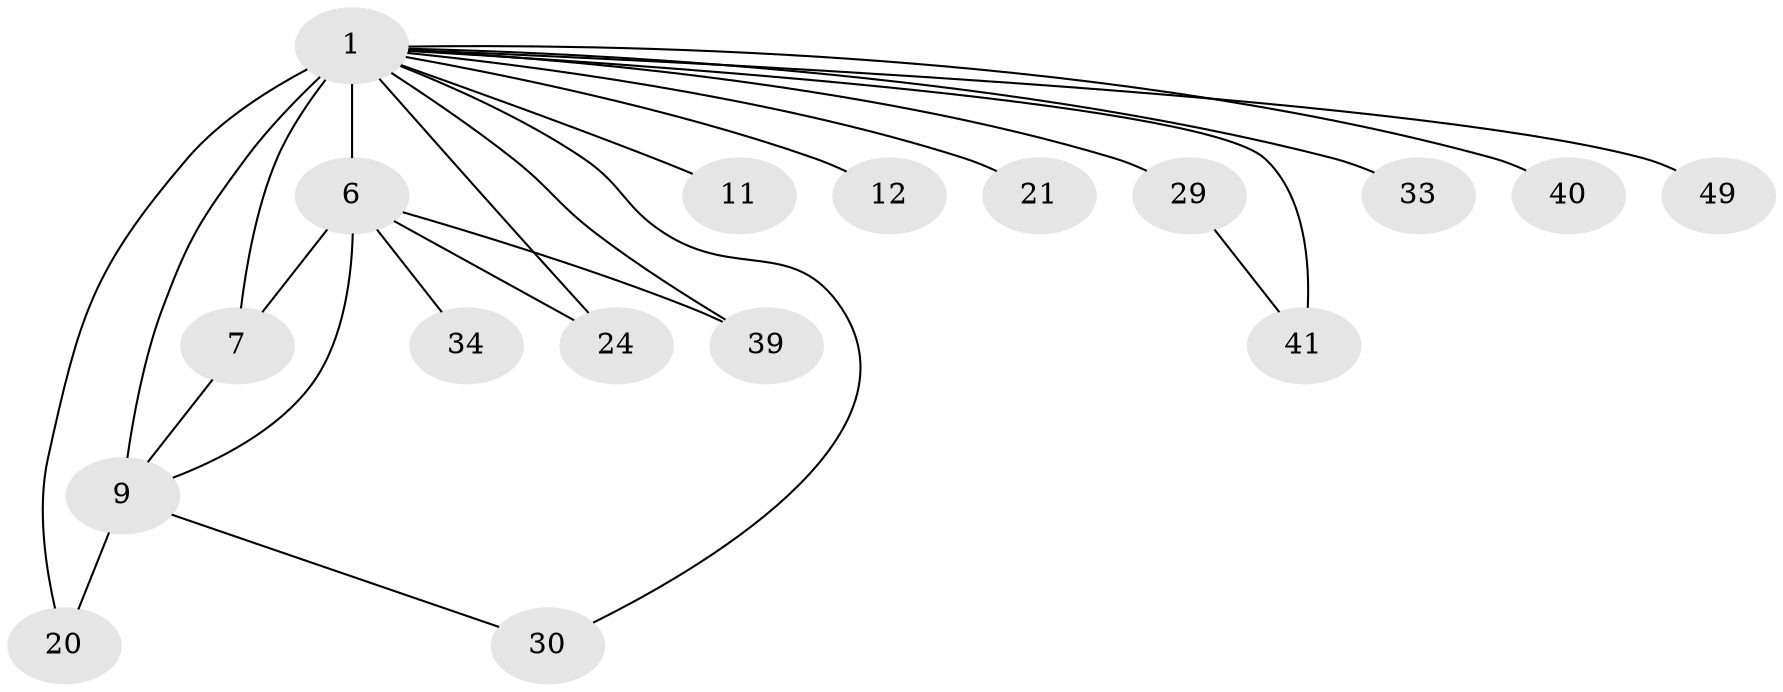 // original degree distribution, {17: 0.03389830508474576, 12: 0.03389830508474576, 15: 0.01694915254237288, 20: 0.01694915254237288, 19: 0.01694915254237288, 11: 0.01694915254237288, 27: 0.01694915254237288, 16: 0.01694915254237288, 3: 0.1694915254237288, 5: 0.03389830508474576, 2: 0.576271186440678, 4: 0.05084745762711865}
// Generated by graph-tools (version 1.1) at 2025/17/03/04/25 18:17:31]
// undirected, 17 vertices, 24 edges
graph export_dot {
graph [start="1"]
  node [color=gray90,style=filled];
  1 [super="+2+50+8+42"];
  6 [super="+28"];
  7;
  9 [super="+13+14+19"];
  11;
  12 [super="+38+18"];
  20;
  21;
  24 [super="+59+25"];
  29 [super="+58"];
  30;
  33;
  34;
  39;
  40;
  41;
  49;
  1 -- 6 [weight=10];
  1 -- 7 [weight=9];
  1 -- 9 [weight=11];
  1 -- 12 [weight=7];
  1 -- 29 [weight=2];
  1 -- 11 [weight=3];
  1 -- 20;
  1 -- 21 [weight=2];
  1 -- 24 [weight=4];
  1 -- 30;
  1 -- 33 [weight=2];
  1 -- 39;
  1 -- 41 [weight=2];
  1 -- 49;
  1 -- 40 [weight=2];
  6 -- 7;
  6 -- 9 [weight=3];
  6 -- 34 [weight=2];
  6 -- 39;
  6 -- 24;
  7 -- 9;
  9 -- 20;
  9 -- 30;
  29 -- 41;
}
